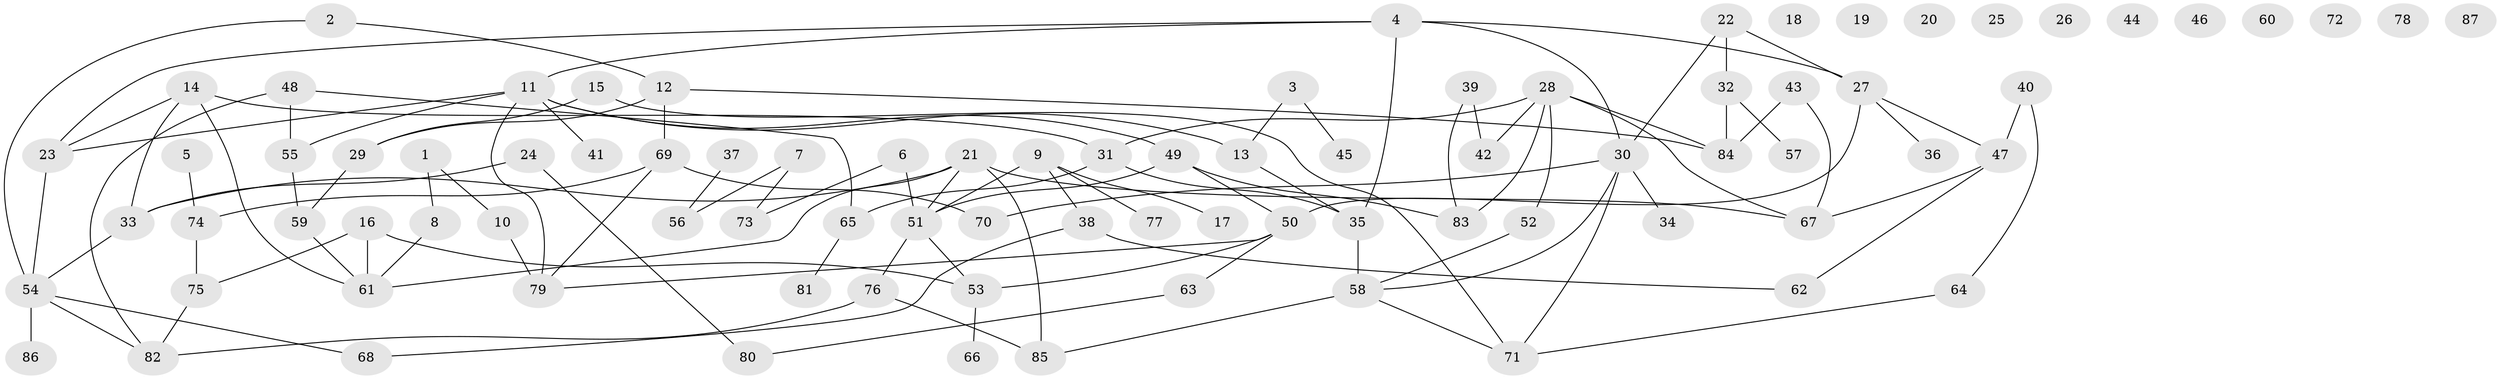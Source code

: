 // coarse degree distribution, {8: 0.047619047619047616, 2: 0.16666666666666666, 6: 0.047619047619047616, 3: 0.16666666666666666, 5: 0.14285714285714285, 4: 0.2619047619047619, 9: 0.023809523809523808, 1: 0.14285714285714285}
// Generated by graph-tools (version 1.1) at 2025/48/03/04/25 22:48:33]
// undirected, 87 vertices, 113 edges
graph export_dot {
  node [color=gray90,style=filled];
  1;
  2;
  3;
  4;
  5;
  6;
  7;
  8;
  9;
  10;
  11;
  12;
  13;
  14;
  15;
  16;
  17;
  18;
  19;
  20;
  21;
  22;
  23;
  24;
  25;
  26;
  27;
  28;
  29;
  30;
  31;
  32;
  33;
  34;
  35;
  36;
  37;
  38;
  39;
  40;
  41;
  42;
  43;
  44;
  45;
  46;
  47;
  48;
  49;
  50;
  51;
  52;
  53;
  54;
  55;
  56;
  57;
  58;
  59;
  60;
  61;
  62;
  63;
  64;
  65;
  66;
  67;
  68;
  69;
  70;
  71;
  72;
  73;
  74;
  75;
  76;
  77;
  78;
  79;
  80;
  81;
  82;
  83;
  84;
  85;
  86;
  87;
  1 -- 8;
  1 -- 10;
  2 -- 12;
  2 -- 54;
  3 -- 13;
  3 -- 45;
  4 -- 11;
  4 -- 23;
  4 -- 27;
  4 -- 30;
  4 -- 35;
  5 -- 74;
  6 -- 51;
  6 -- 73;
  7 -- 56;
  7 -- 73;
  8 -- 61;
  9 -- 17;
  9 -- 38;
  9 -- 51;
  9 -- 77;
  10 -- 79;
  11 -- 13;
  11 -- 23;
  11 -- 41;
  11 -- 49;
  11 -- 55;
  11 -- 79;
  12 -- 29;
  12 -- 69;
  12 -- 84;
  13 -- 35;
  14 -- 23;
  14 -- 31;
  14 -- 33;
  14 -- 61;
  15 -- 29;
  15 -- 71;
  16 -- 53;
  16 -- 61;
  16 -- 75;
  21 -- 33;
  21 -- 51;
  21 -- 61;
  21 -- 67;
  21 -- 85;
  22 -- 27;
  22 -- 30;
  22 -- 32;
  23 -- 54;
  24 -- 33;
  24 -- 80;
  27 -- 36;
  27 -- 47;
  27 -- 50;
  28 -- 31;
  28 -- 42;
  28 -- 52;
  28 -- 67;
  28 -- 83;
  28 -- 84;
  29 -- 59;
  30 -- 34;
  30 -- 58;
  30 -- 70;
  30 -- 71;
  31 -- 35;
  31 -- 65;
  32 -- 57;
  32 -- 84;
  33 -- 54;
  35 -- 58;
  37 -- 56;
  38 -- 62;
  38 -- 68;
  39 -- 42;
  39 -- 83;
  40 -- 47;
  40 -- 64;
  43 -- 67;
  43 -- 84;
  47 -- 62;
  47 -- 67;
  48 -- 55;
  48 -- 65;
  48 -- 82;
  49 -- 50;
  49 -- 51;
  49 -- 83;
  50 -- 53;
  50 -- 63;
  50 -- 79;
  51 -- 53;
  51 -- 76;
  52 -- 58;
  53 -- 66;
  54 -- 68;
  54 -- 82;
  54 -- 86;
  55 -- 59;
  58 -- 71;
  58 -- 85;
  59 -- 61;
  63 -- 80;
  64 -- 71;
  65 -- 81;
  69 -- 70;
  69 -- 74;
  69 -- 79;
  74 -- 75;
  75 -- 82;
  76 -- 82;
  76 -- 85;
}
